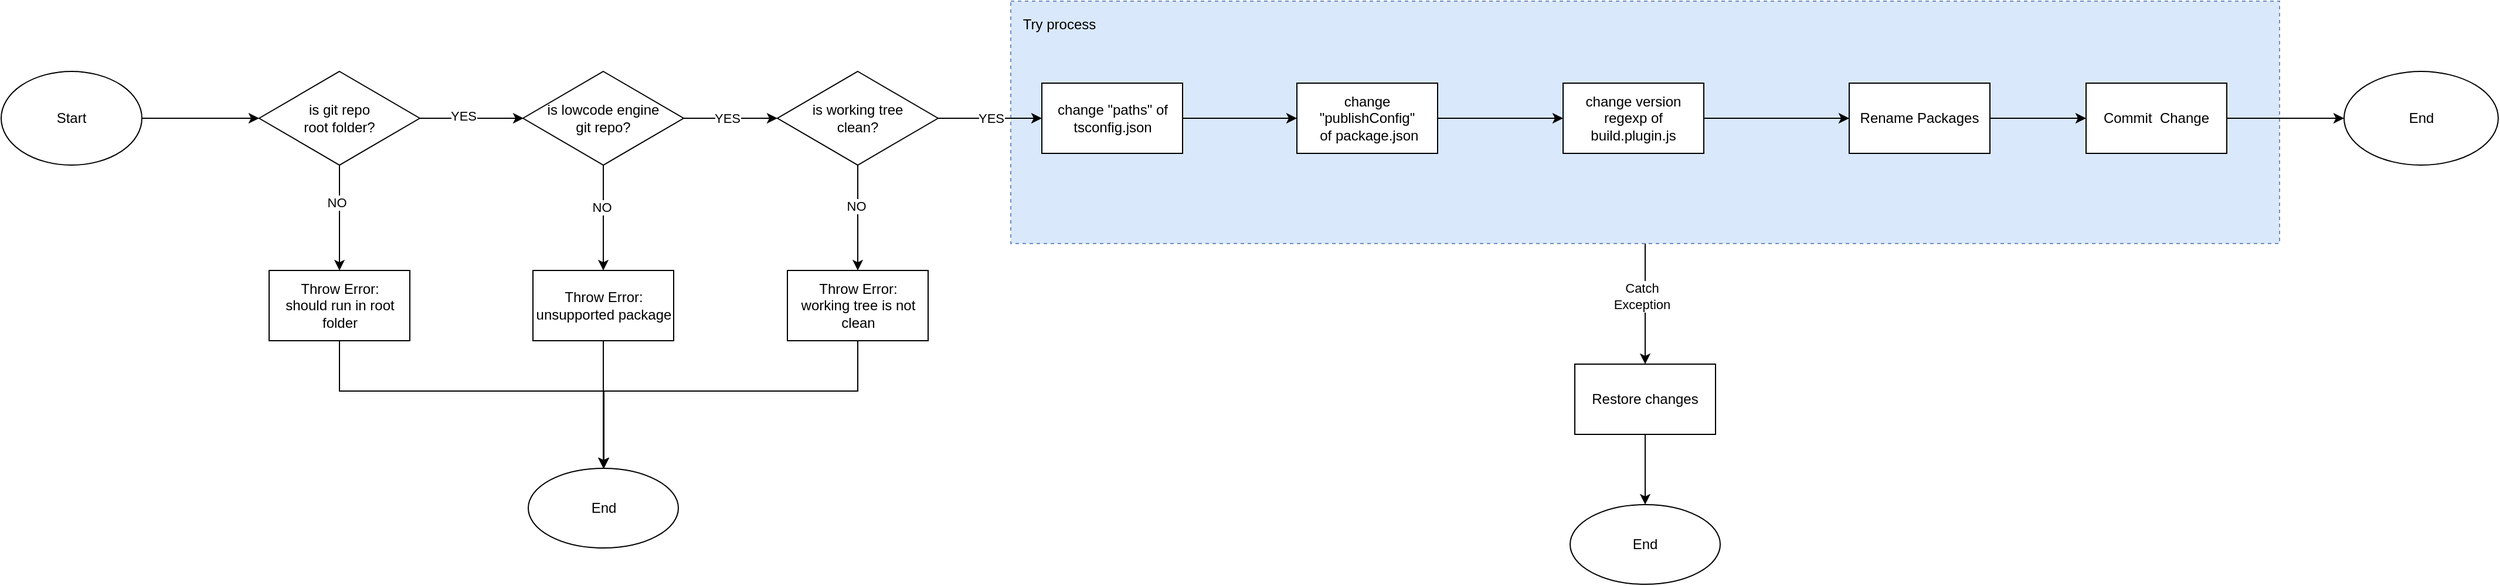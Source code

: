 <mxfile version="22.1.0" type="github">
  <diagram id="C5RBs43oDa-KdzZeNtuy" name="Page-1">
    <mxGraphModel dx="2460" dy="1142" grid="0" gridSize="10" guides="1" tooltips="1" connect="1" arrows="1" fold="1" page="0" pageScale="1" pageWidth="827" pageHeight="1169" math="0" shadow="0">
      <root>
        <mxCell id="WIyWlLk6GJQsqaUBKTNV-0" />
        <mxCell id="WIyWlLk6GJQsqaUBKTNV-1" parent="WIyWlLk6GJQsqaUBKTNV-0" />
        <mxCell id="woDvHZoypQkjEkuBzT4G-44" value="" style="edgeStyle=orthogonalEdgeStyle;rounded=0;orthogonalLoop=1;jettySize=auto;html=1;" edge="1" parent="WIyWlLk6GJQsqaUBKTNV-1" source="woDvHZoypQkjEkuBzT4G-41" target="woDvHZoypQkjEkuBzT4G-43">
          <mxGeometry relative="1" as="geometry" />
        </mxCell>
        <mxCell id="woDvHZoypQkjEkuBzT4G-45" value="Catch&lt;br&gt;Exception" style="edgeLabel;html=1;align=center;verticalAlign=middle;resizable=0;points=[];" vertex="1" connectable="0" parent="woDvHZoypQkjEkuBzT4G-44">
          <mxGeometry x="-0.14" y="-3" relative="1" as="geometry">
            <mxPoint as="offset" />
          </mxGeometry>
        </mxCell>
        <mxCell id="woDvHZoypQkjEkuBzT4G-41" value="" style="rounded=0;whiteSpace=wrap;html=1;dashed=1;fillColor=#dae8fc;strokeColor=#6c8ebf;" vertex="1" parent="WIyWlLk6GJQsqaUBKTNV-1">
          <mxGeometry x="712" y="195" width="1082" height="207" as="geometry" />
        </mxCell>
        <mxCell id="woDvHZoypQkjEkuBzT4G-4" value="" style="edgeStyle=orthogonalEdgeStyle;rounded=0;orthogonalLoop=1;jettySize=auto;html=1;" edge="1" parent="WIyWlLk6GJQsqaUBKTNV-1" source="woDvHZoypQkjEkuBzT4G-0" target="woDvHZoypQkjEkuBzT4G-3">
          <mxGeometry relative="1" as="geometry" />
        </mxCell>
        <mxCell id="woDvHZoypQkjEkuBzT4G-0" value="Start" style="ellipse;whiteSpace=wrap;html=1;" vertex="1" parent="WIyWlLk6GJQsqaUBKTNV-1">
          <mxGeometry x="-149" y="255" width="120" height="80" as="geometry" />
        </mxCell>
        <mxCell id="woDvHZoypQkjEkuBzT4G-6" value="" style="edgeStyle=orthogonalEdgeStyle;rounded=0;orthogonalLoop=1;jettySize=auto;html=1;" edge="1" parent="WIyWlLk6GJQsqaUBKTNV-1" source="woDvHZoypQkjEkuBzT4G-3" target="woDvHZoypQkjEkuBzT4G-5">
          <mxGeometry relative="1" as="geometry" />
        </mxCell>
        <mxCell id="woDvHZoypQkjEkuBzT4G-8" value="NO" style="edgeLabel;html=1;align=center;verticalAlign=middle;resizable=0;points=[];" vertex="1" connectable="0" parent="woDvHZoypQkjEkuBzT4G-6">
          <mxGeometry x="-0.289" y="-3" relative="1" as="geometry">
            <mxPoint as="offset" />
          </mxGeometry>
        </mxCell>
        <mxCell id="woDvHZoypQkjEkuBzT4G-10" value="" style="edgeStyle=orthogonalEdgeStyle;rounded=0;orthogonalLoop=1;jettySize=auto;html=1;" edge="1" parent="WIyWlLk6GJQsqaUBKTNV-1" source="woDvHZoypQkjEkuBzT4G-3">
          <mxGeometry relative="1" as="geometry">
            <mxPoint x="296.5" y="295" as="targetPoint" />
          </mxGeometry>
        </mxCell>
        <mxCell id="woDvHZoypQkjEkuBzT4G-11" value="YES" style="edgeLabel;html=1;align=center;verticalAlign=middle;resizable=0;points=[];" vertex="1" connectable="0" parent="woDvHZoypQkjEkuBzT4G-10">
          <mxGeometry x="-0.254" y="-3" relative="1" as="geometry">
            <mxPoint x="4" y="-5" as="offset" />
          </mxGeometry>
        </mxCell>
        <mxCell id="woDvHZoypQkjEkuBzT4G-3" value="is git repo&lt;br&gt;root folder?" style="rhombus;whiteSpace=wrap;html=1;" vertex="1" parent="WIyWlLk6GJQsqaUBKTNV-1">
          <mxGeometry x="71" y="255" width="137" height="80" as="geometry" />
        </mxCell>
        <mxCell id="woDvHZoypQkjEkuBzT4G-30" style="edgeStyle=orthogonalEdgeStyle;rounded=0;orthogonalLoop=1;jettySize=auto;html=1;" edge="1" parent="WIyWlLk6GJQsqaUBKTNV-1" source="woDvHZoypQkjEkuBzT4G-5" target="woDvHZoypQkjEkuBzT4G-27">
          <mxGeometry relative="1" as="geometry">
            <Array as="points">
              <mxPoint x="140" y="528" />
              <mxPoint x="365" y="528" />
            </Array>
          </mxGeometry>
        </mxCell>
        <mxCell id="woDvHZoypQkjEkuBzT4G-5" value="Throw Error:&lt;br&gt;should run in root folder" style="whiteSpace=wrap;html=1;" vertex="1" parent="WIyWlLk6GJQsqaUBKTNV-1">
          <mxGeometry x="79.5" y="425" width="120" height="60" as="geometry" />
        </mxCell>
        <mxCell id="woDvHZoypQkjEkuBzT4G-16" value="" style="edgeStyle=orthogonalEdgeStyle;rounded=0;orthogonalLoop=1;jettySize=auto;html=1;" edge="1" parent="WIyWlLk6GJQsqaUBKTNV-1" source="woDvHZoypQkjEkuBzT4G-12" target="woDvHZoypQkjEkuBzT4G-15">
          <mxGeometry relative="1" as="geometry" />
        </mxCell>
        <mxCell id="woDvHZoypQkjEkuBzT4G-18" value="YES" style="edgeLabel;html=1;align=center;verticalAlign=middle;resizable=0;points=[];" vertex="1" connectable="0" parent="woDvHZoypQkjEkuBzT4G-16">
          <mxGeometry x="-0.05" y="-4" relative="1" as="geometry">
            <mxPoint x="-1" y="-4" as="offset" />
          </mxGeometry>
        </mxCell>
        <mxCell id="woDvHZoypQkjEkuBzT4G-22" value="" style="edgeStyle=orthogonalEdgeStyle;rounded=0;orthogonalLoop=1;jettySize=auto;html=1;" edge="1" parent="WIyWlLk6GJQsqaUBKTNV-1" source="woDvHZoypQkjEkuBzT4G-12" target="woDvHZoypQkjEkuBzT4G-21">
          <mxGeometry relative="1" as="geometry" />
        </mxCell>
        <mxCell id="woDvHZoypQkjEkuBzT4G-23" value="NO" style="edgeLabel;html=1;align=center;verticalAlign=middle;resizable=0;points=[];" vertex="1" connectable="0" parent="woDvHZoypQkjEkuBzT4G-22">
          <mxGeometry x="-0.2" y="-2" relative="1" as="geometry">
            <mxPoint as="offset" />
          </mxGeometry>
        </mxCell>
        <mxCell id="woDvHZoypQkjEkuBzT4G-12" value="is lowcode engine&lt;br&gt;git repo?" style="rhombus;whiteSpace=wrap;html=1;" vertex="1" parent="WIyWlLk6GJQsqaUBKTNV-1">
          <mxGeometry x="296" y="255" width="137" height="80" as="geometry" />
        </mxCell>
        <mxCell id="woDvHZoypQkjEkuBzT4G-20" value="YES" style="edgeStyle=orthogonalEdgeStyle;rounded=0;orthogonalLoop=1;jettySize=auto;html=1;" edge="1" parent="WIyWlLk6GJQsqaUBKTNV-1" source="woDvHZoypQkjEkuBzT4G-15" target="woDvHZoypQkjEkuBzT4G-19">
          <mxGeometry relative="1" as="geometry" />
        </mxCell>
        <mxCell id="woDvHZoypQkjEkuBzT4G-25" value="" style="edgeStyle=orthogonalEdgeStyle;rounded=0;orthogonalLoop=1;jettySize=auto;html=1;" edge="1" parent="WIyWlLk6GJQsqaUBKTNV-1" source="woDvHZoypQkjEkuBzT4G-15" target="woDvHZoypQkjEkuBzT4G-24">
          <mxGeometry relative="1" as="geometry" />
        </mxCell>
        <mxCell id="woDvHZoypQkjEkuBzT4G-26" value="NO" style="edgeLabel;html=1;align=center;verticalAlign=middle;resizable=0;points=[];" vertex="1" connectable="0" parent="woDvHZoypQkjEkuBzT4G-25">
          <mxGeometry x="-0.222" y="-2" relative="1" as="geometry">
            <mxPoint as="offset" />
          </mxGeometry>
        </mxCell>
        <mxCell id="woDvHZoypQkjEkuBzT4G-15" value="is working tree &lt;br&gt;clean?" style="rhombus;whiteSpace=wrap;html=1;" vertex="1" parent="WIyWlLk6GJQsqaUBKTNV-1">
          <mxGeometry x="513" y="255" width="137" height="80" as="geometry" />
        </mxCell>
        <mxCell id="woDvHZoypQkjEkuBzT4G-33" value="" style="edgeStyle=orthogonalEdgeStyle;rounded=0;orthogonalLoop=1;jettySize=auto;html=1;" edge="1" parent="WIyWlLk6GJQsqaUBKTNV-1" source="woDvHZoypQkjEkuBzT4G-19" target="woDvHZoypQkjEkuBzT4G-32">
          <mxGeometry relative="1" as="geometry" />
        </mxCell>
        <mxCell id="woDvHZoypQkjEkuBzT4G-19" value="change &quot;paths&quot; of tsconfig.json" style="whiteSpace=wrap;html=1;" vertex="1" parent="WIyWlLk6GJQsqaUBKTNV-1">
          <mxGeometry x="738.5" y="265" width="120" height="60" as="geometry" />
        </mxCell>
        <mxCell id="woDvHZoypQkjEkuBzT4G-28" value="" style="edgeStyle=orthogonalEdgeStyle;rounded=0;orthogonalLoop=1;jettySize=auto;html=1;" edge="1" parent="WIyWlLk6GJQsqaUBKTNV-1" source="woDvHZoypQkjEkuBzT4G-21" target="woDvHZoypQkjEkuBzT4G-27">
          <mxGeometry relative="1" as="geometry" />
        </mxCell>
        <mxCell id="woDvHZoypQkjEkuBzT4G-21" value="Throw Error:&lt;br&gt;unsupported package" style="whiteSpace=wrap;html=1;" vertex="1" parent="WIyWlLk6GJQsqaUBKTNV-1">
          <mxGeometry x="304.5" y="425" width="120" height="60" as="geometry" />
        </mxCell>
        <mxCell id="woDvHZoypQkjEkuBzT4G-31" style="edgeStyle=orthogonalEdgeStyle;rounded=0;orthogonalLoop=1;jettySize=auto;html=1;" edge="1" parent="WIyWlLk6GJQsqaUBKTNV-1" source="woDvHZoypQkjEkuBzT4G-24" target="woDvHZoypQkjEkuBzT4G-27">
          <mxGeometry relative="1" as="geometry">
            <Array as="points">
              <mxPoint x="582" y="528" />
              <mxPoint x="365" y="528" />
            </Array>
          </mxGeometry>
        </mxCell>
        <mxCell id="woDvHZoypQkjEkuBzT4G-24" value="Throw Error:&lt;br&gt;working tree is not clean" style="whiteSpace=wrap;html=1;" vertex="1" parent="WIyWlLk6GJQsqaUBKTNV-1">
          <mxGeometry x="521.5" y="425" width="120" height="60" as="geometry" />
        </mxCell>
        <mxCell id="woDvHZoypQkjEkuBzT4G-27" value="End" style="ellipse;whiteSpace=wrap;html=1;" vertex="1" parent="WIyWlLk6GJQsqaUBKTNV-1">
          <mxGeometry x="300.5" y="594" width="128" height="68" as="geometry" />
        </mxCell>
        <mxCell id="woDvHZoypQkjEkuBzT4G-49" style="edgeStyle=orthogonalEdgeStyle;rounded=0;orthogonalLoop=1;jettySize=auto;html=1;" edge="1" parent="WIyWlLk6GJQsqaUBKTNV-1" source="woDvHZoypQkjEkuBzT4G-32" target="woDvHZoypQkjEkuBzT4G-48">
          <mxGeometry relative="1" as="geometry" />
        </mxCell>
        <mxCell id="woDvHZoypQkjEkuBzT4G-32" value="change &quot;publishConfig&quot;&lt;br&gt;&amp;nbsp;of package.json" style="whiteSpace=wrap;html=1;" vertex="1" parent="WIyWlLk6GJQsqaUBKTNV-1">
          <mxGeometry x="956" y="265" width="120" height="60" as="geometry" />
        </mxCell>
        <mxCell id="woDvHZoypQkjEkuBzT4G-38" value="" style="edgeStyle=orthogonalEdgeStyle;rounded=0;orthogonalLoop=1;jettySize=auto;html=1;" edge="1" parent="WIyWlLk6GJQsqaUBKTNV-1" source="woDvHZoypQkjEkuBzT4G-34" target="woDvHZoypQkjEkuBzT4G-37">
          <mxGeometry relative="1" as="geometry" />
        </mxCell>
        <mxCell id="woDvHZoypQkjEkuBzT4G-34" value="Rename Packages" style="whiteSpace=wrap;html=1;" vertex="1" parent="WIyWlLk6GJQsqaUBKTNV-1">
          <mxGeometry x="1427" y="265" width="120" height="60" as="geometry" />
        </mxCell>
        <mxCell id="woDvHZoypQkjEkuBzT4G-40" value="" style="edgeStyle=orthogonalEdgeStyle;rounded=0;orthogonalLoop=1;jettySize=auto;html=1;" edge="1" parent="WIyWlLk6GJQsqaUBKTNV-1" source="woDvHZoypQkjEkuBzT4G-37" target="woDvHZoypQkjEkuBzT4G-39">
          <mxGeometry relative="1" as="geometry" />
        </mxCell>
        <mxCell id="woDvHZoypQkjEkuBzT4G-37" value="Commit&amp;nbsp; Change" style="whiteSpace=wrap;html=1;" vertex="1" parent="WIyWlLk6GJQsqaUBKTNV-1">
          <mxGeometry x="1629" y="265" width="120" height="60" as="geometry" />
        </mxCell>
        <mxCell id="woDvHZoypQkjEkuBzT4G-39" value="End" style="ellipse;whiteSpace=wrap;html=1;" vertex="1" parent="WIyWlLk6GJQsqaUBKTNV-1">
          <mxGeometry x="1849" y="255" width="131.5" height="80" as="geometry" />
        </mxCell>
        <mxCell id="woDvHZoypQkjEkuBzT4G-42" value="Try process" style="text;html=1;align=center;verticalAlign=middle;resizable=0;points=[];autosize=1;strokeColor=none;fillColor=none;" vertex="1" parent="WIyWlLk6GJQsqaUBKTNV-1">
          <mxGeometry x="713" y="202" width="80" height="26" as="geometry" />
        </mxCell>
        <mxCell id="woDvHZoypQkjEkuBzT4G-47" style="edgeStyle=orthogonalEdgeStyle;rounded=0;orthogonalLoop=1;jettySize=auto;html=1;entryX=0.5;entryY=0;entryDx=0;entryDy=0;" edge="1" parent="WIyWlLk6GJQsqaUBKTNV-1" source="woDvHZoypQkjEkuBzT4G-43" target="woDvHZoypQkjEkuBzT4G-46">
          <mxGeometry relative="1" as="geometry" />
        </mxCell>
        <mxCell id="woDvHZoypQkjEkuBzT4G-43" value="Restore changes" style="whiteSpace=wrap;html=1;rounded=0;" vertex="1" parent="WIyWlLk6GJQsqaUBKTNV-1">
          <mxGeometry x="1193" y="505" width="120" height="60" as="geometry" />
        </mxCell>
        <mxCell id="woDvHZoypQkjEkuBzT4G-46" value="End" style="ellipse;whiteSpace=wrap;html=1;" vertex="1" parent="WIyWlLk6GJQsqaUBKTNV-1">
          <mxGeometry x="1189" y="625" width="128" height="68" as="geometry" />
        </mxCell>
        <mxCell id="woDvHZoypQkjEkuBzT4G-50" style="edgeStyle=orthogonalEdgeStyle;rounded=0;orthogonalLoop=1;jettySize=auto;html=1;" edge="1" parent="WIyWlLk6GJQsqaUBKTNV-1" source="woDvHZoypQkjEkuBzT4G-48" target="woDvHZoypQkjEkuBzT4G-34">
          <mxGeometry relative="1" as="geometry" />
        </mxCell>
        <mxCell id="woDvHZoypQkjEkuBzT4G-48" value="change version regexp of build.plugin.js" style="whiteSpace=wrap;html=1;" vertex="1" parent="WIyWlLk6GJQsqaUBKTNV-1">
          <mxGeometry x="1183" y="265" width="120" height="60" as="geometry" />
        </mxCell>
      </root>
    </mxGraphModel>
  </diagram>
</mxfile>
